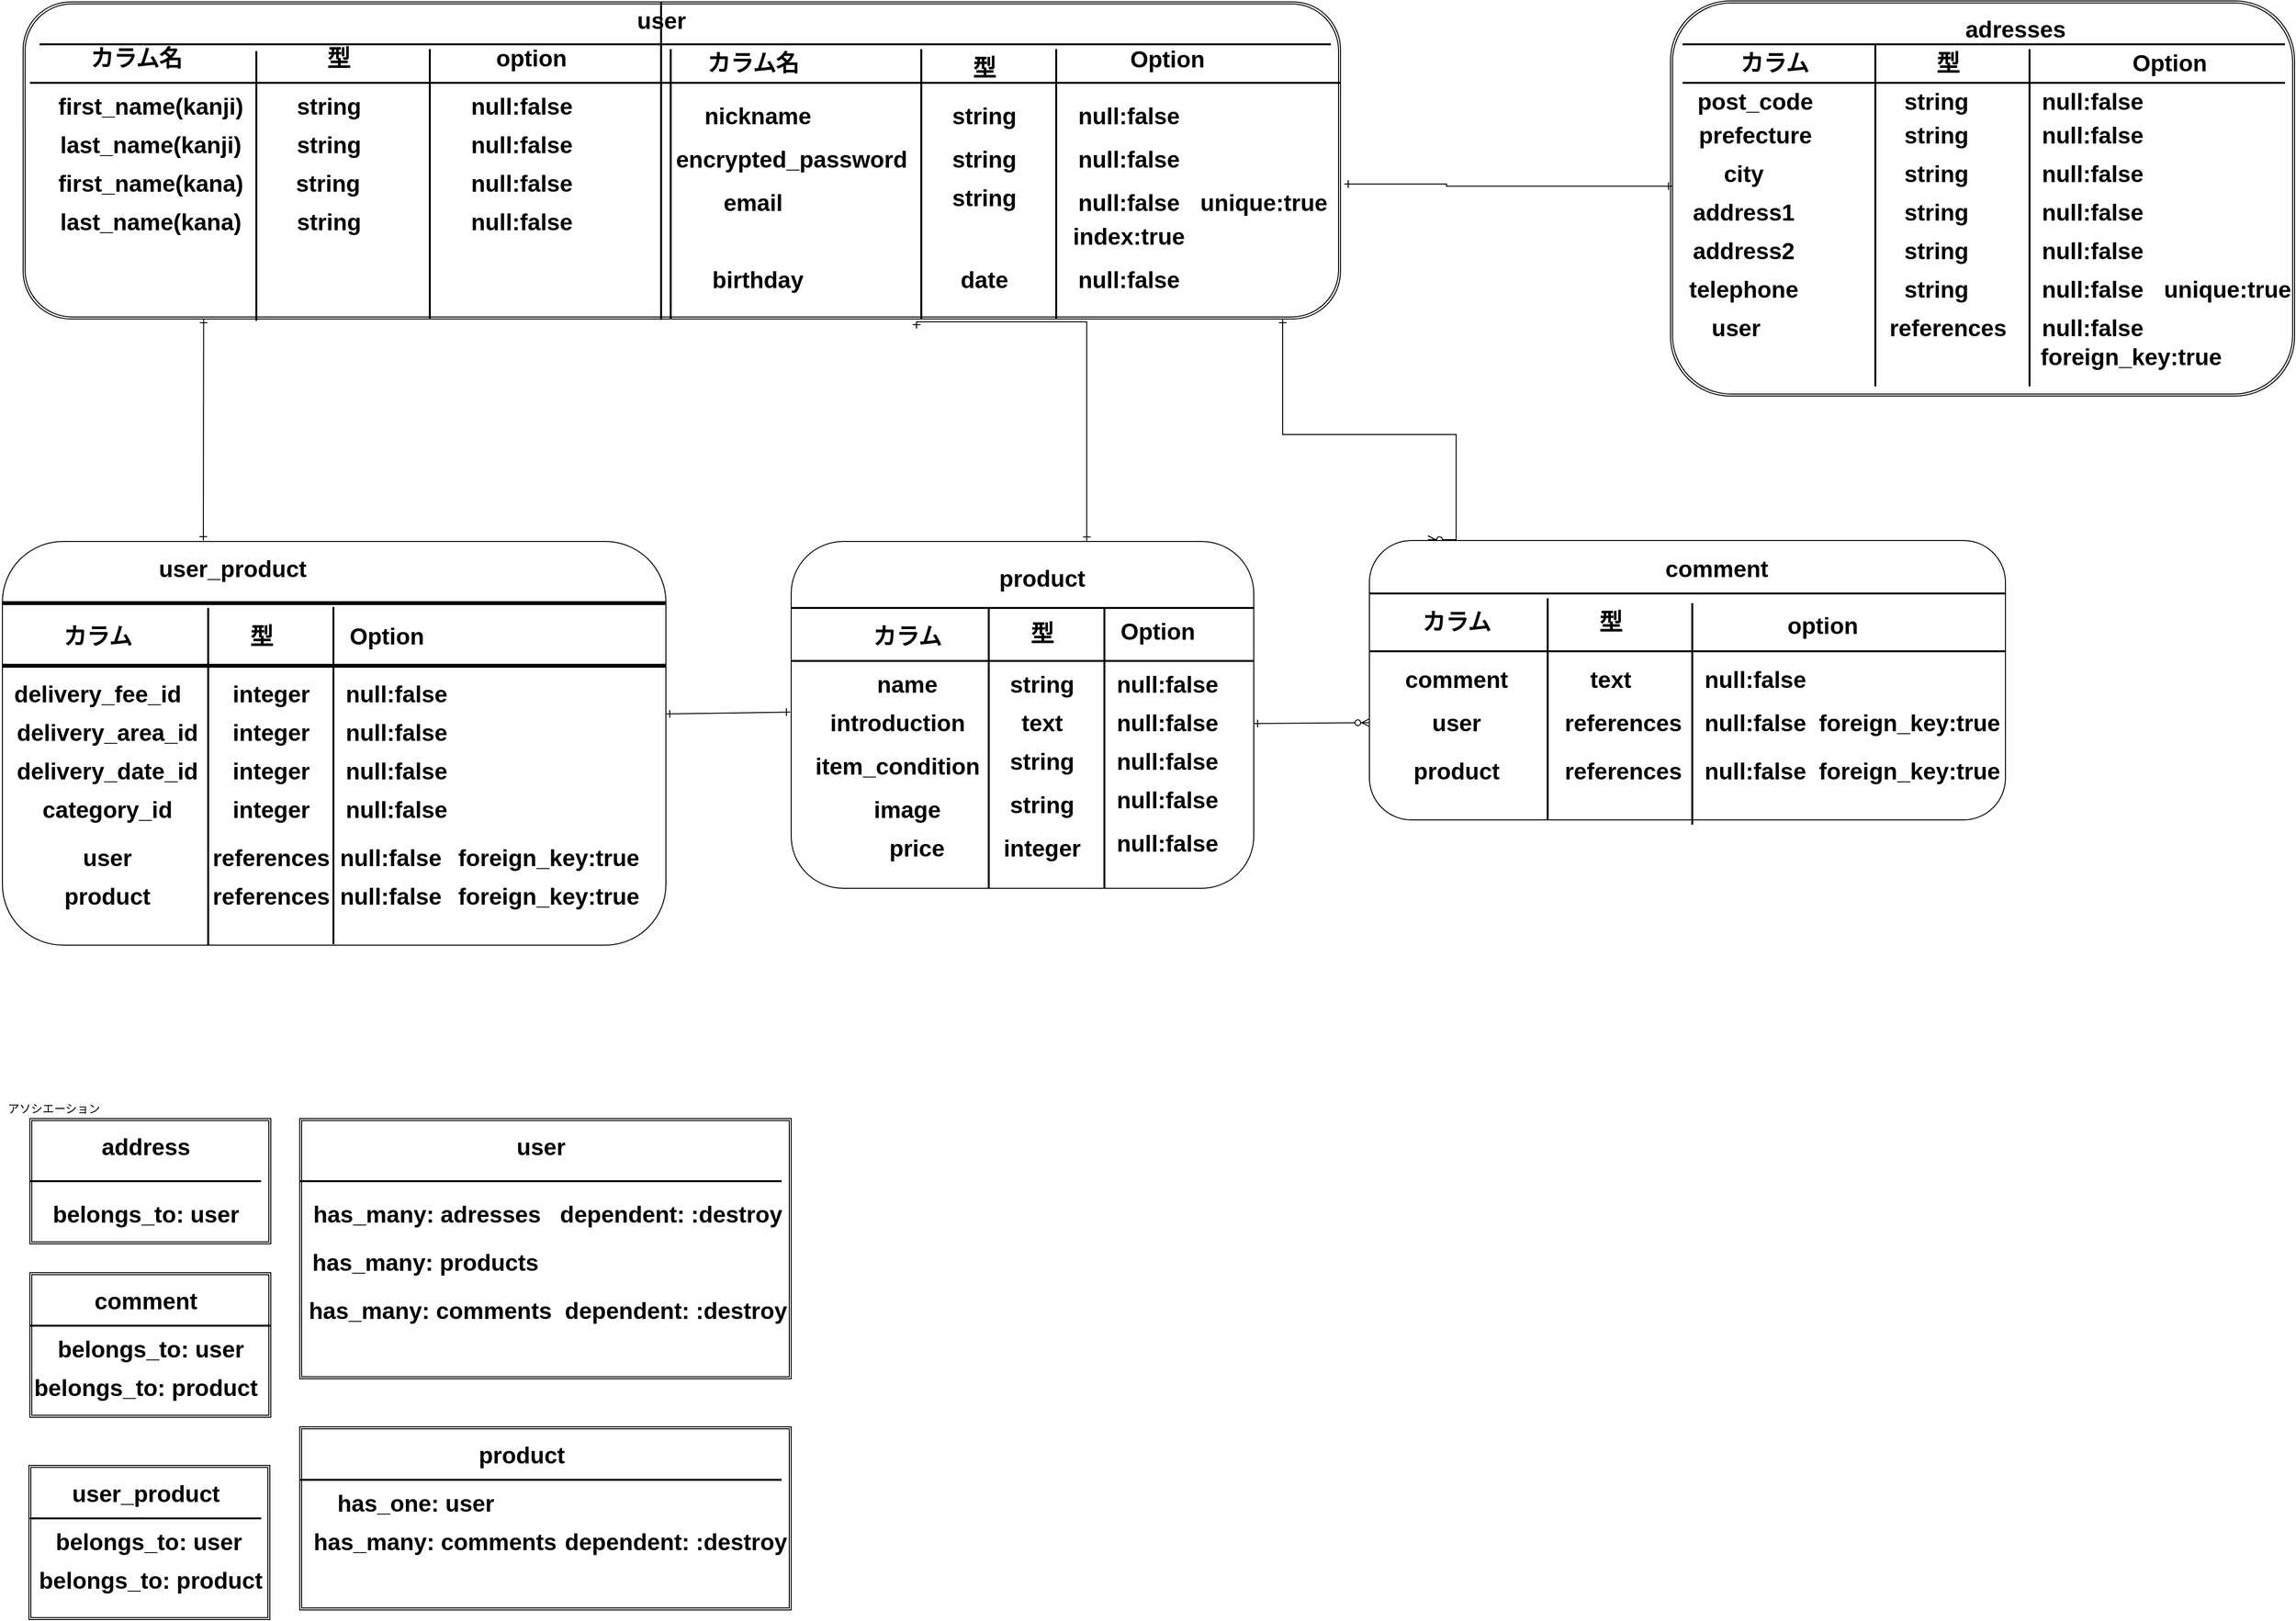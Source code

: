 <mxfile version="13.10.0" type="embed">
    <diagram id="647U5bfidk_C5RI7VSOH" name="ページ1">
        <mxGraphModel dx="568" dy="560" grid="1" gridSize="10" guides="1" tooltips="1" connect="0" arrows="0" fold="1" page="1" pageScale="1" pageWidth="827" pageHeight="1169" math="0" shadow="0">
            <root>
                <mxCell id="0"/>
                <mxCell id="1" parent="0"/>
                <mxCell id="357" value="" style="shape=ext;double=1;rounded=0;whiteSpace=wrap;html=1;" vertex="1" parent="1">
                    <mxGeometry x="40" y="1360" width="250" height="150" as="geometry"/>
                </mxCell>
                <mxCell id="343" value="" style="rounded=1;whiteSpace=wrap;html=1;" vertex="1" parent="1">
                    <mxGeometry x="11.5" y="601" width="688.5" height="419" as="geometry"/>
                </mxCell>
                <mxCell id="7" style="edgeStyle=none;sketch=0;orthogonalLoop=1;jettySize=auto;html=1;exitX=0.5;exitY=0;exitDx=0;exitDy=0;exitPerimeter=0;" parent="1" edge="1">
                    <mxGeometry relative="1" as="geometry">
                        <mxPoint x="215" y="260" as="sourcePoint"/>
                        <mxPoint x="215" y="260" as="targetPoint"/>
                    </mxGeometry>
                </mxCell>
                <mxCell id="89" value="" style="shape=ext;double=1;rounded=1;whiteSpace=wrap;html=1;" parent="1" vertex="1">
                    <mxGeometry x="33" y="41" width="1367" height="329" as="geometry"/>
                </mxCell>
                <mxCell id="90" value="" style="line;strokeWidth=2;html=1;" parent="1" vertex="1">
                    <mxGeometry x="50" y="80" width="660" height="10" as="geometry"/>
                </mxCell>
                <mxCell id="92" value="first_name(kanji)" style="text;strokeColor=none;fillColor=none;html=1;fontSize=24;fontStyle=1;verticalAlign=middle;align=center;" parent="1" vertex="1">
                    <mxGeometry x="60" y="130" width="210" height="40" as="geometry"/>
                </mxCell>
                <mxCell id="94" value="last_name(kanji)" style="text;strokeColor=none;fillColor=none;html=1;fontSize=24;fontStyle=1;verticalAlign=middle;align=center;" parent="1" vertex="1">
                    <mxGeometry x="60" y="170" width="210" height="40" as="geometry"/>
                </mxCell>
                <mxCell id="95" value="first_name(kana)" style="text;strokeColor=none;fillColor=none;html=1;fontSize=24;fontStyle=1;verticalAlign=middle;align=center;" parent="1" vertex="1">
                    <mxGeometry x="110" y="210" width="110" height="40" as="geometry"/>
                </mxCell>
                <mxCell id="96" value="last_name(kana)" style="text;strokeColor=none;fillColor=none;html=1;fontSize=24;fontStyle=1;verticalAlign=middle;align=center;" parent="1" vertex="1">
                    <mxGeometry x="112.5" y="250" width="105" height="40" as="geometry"/>
                </mxCell>
                <mxCell id="97" value="birthday" style="text;strokeColor=none;fillColor=none;html=1;fontSize=24;fontStyle=1;verticalAlign=middle;align=center;" parent="1" vertex="1">
                    <mxGeometry x="745" y="310" width="100" height="40" as="geometry"/>
                </mxCell>
                <mxCell id="102" value="" style="line;strokeWidth=2;html=1;" parent="1" vertex="1">
                    <mxGeometry x="40" y="120" width="1360" height="10" as="geometry"/>
                </mxCell>
                <mxCell id="103" value="" style="line;strokeWidth=2;direction=south;html=1;" parent="1" vertex="1">
                    <mxGeometry x="270" y="92" width="10" height="280" as="geometry"/>
                </mxCell>
                <mxCell id="104" value="カラム名" style="text;strokeColor=none;fillColor=none;html=1;fontSize=24;fontStyle=1;verticalAlign=middle;align=center;" parent="1" vertex="1">
                    <mxGeometry x="100" y="80" width="100" height="40" as="geometry"/>
                </mxCell>
                <mxCell id="106" value="型" style="text;strokeColor=none;fillColor=none;html=1;fontSize=24;fontStyle=1;verticalAlign=middle;align=center;" parent="1" vertex="1">
                    <mxGeometry x="310" y="80" width="100" height="40" as="geometry"/>
                </mxCell>
                <mxCell id="107" value="string" style="text;strokeColor=none;fillColor=none;html=1;fontSize=24;fontStyle=1;verticalAlign=middle;align=center;" parent="1" vertex="1">
                    <mxGeometry x="300" y="130" width="100" height="40" as="geometry"/>
                </mxCell>
                <mxCell id="108" value="string" style="text;strokeColor=none;fillColor=none;html=1;fontSize=24;fontStyle=1;verticalAlign=middle;align=center;" parent="1" vertex="1">
                    <mxGeometry x="300" y="170" width="100" height="40" as="geometry"/>
                </mxCell>
                <mxCell id="109" value="string" style="text;strokeColor=none;fillColor=none;html=1;fontSize=24;fontStyle=1;verticalAlign=middle;align=center;" parent="1" vertex="1">
                    <mxGeometry x="299" y="210" width="100" height="40" as="geometry"/>
                </mxCell>
                <mxCell id="110" value="string" style="text;strokeColor=none;fillColor=none;html=1;fontSize=24;fontStyle=1;verticalAlign=middle;align=center;" parent="1" vertex="1">
                    <mxGeometry x="300" y="250" width="100" height="40" as="geometry"/>
                </mxCell>
                <mxCell id="111" value="date" style="text;strokeColor=none;fillColor=none;html=1;fontSize=24;fontStyle=1;verticalAlign=middle;align=center;" parent="1" vertex="1">
                    <mxGeometry x="980" y="310" width="100" height="40" as="geometry"/>
                </mxCell>
                <mxCell id="117" value="" style="line;strokeWidth=2;direction=south;html=1;" parent="1" vertex="1">
                    <mxGeometry x="450" y="90" width="10" height="280" as="geometry"/>
                </mxCell>
                <mxCell id="119" value="option" style="text;strokeColor=none;fillColor=none;html=1;fontSize=24;fontStyle=1;verticalAlign=middle;align=center;" parent="1" vertex="1">
                    <mxGeometry x="510" y="80" width="100" height="40" as="geometry"/>
                </mxCell>
                <mxCell id="122" value="null:false" style="text;strokeColor=none;fillColor=none;html=1;fontSize=24;fontStyle=1;verticalAlign=middle;align=center;" parent="1" vertex="1">
                    <mxGeometry x="500" y="130" width="100" height="40" as="geometry"/>
                </mxCell>
                <mxCell id="123" value="null:false" style="text;strokeColor=none;fillColor=none;html=1;fontSize=24;fontStyle=1;verticalAlign=middle;align=center;" parent="1" vertex="1">
                    <mxGeometry x="500" y="170" width="100" height="40" as="geometry"/>
                </mxCell>
                <mxCell id="124" value="null:false" style="text;strokeColor=none;fillColor=none;html=1;fontSize=24;fontStyle=1;verticalAlign=middle;align=center;" parent="1" vertex="1">
                    <mxGeometry x="500" y="210" width="100" height="40" as="geometry"/>
                </mxCell>
                <mxCell id="125" value="null:false" style="text;strokeColor=none;fillColor=none;html=1;fontSize=24;fontStyle=1;verticalAlign=middle;align=center;" parent="1" vertex="1">
                    <mxGeometry x="500" y="250" width="100" height="40" as="geometry"/>
                </mxCell>
                <mxCell id="126" value="null:false" style="text;strokeColor=none;fillColor=none;html=1;fontSize=24;fontStyle=1;verticalAlign=middle;align=center;" parent="1" vertex="1">
                    <mxGeometry x="1130" y="310" width="100" height="40" as="geometry"/>
                </mxCell>
                <mxCell id="256" style="edgeStyle=orthogonalEdgeStyle;rounded=0;orthogonalLoop=1;jettySize=auto;html=1;entryX=0.092;entryY=-0.003;entryDx=0;entryDy=0;entryPerimeter=0;startArrow=ERone;startFill=0;endArrow=ERzeroToMany;endFill=1;" parent="1" edge="1" target="198">
                    <mxGeometry relative="1" as="geometry">
                        <mxPoint x="1340" y="370" as="sourcePoint"/>
                        <mxPoint x="1340" y="583.87" as="targetPoint"/>
                        <Array as="points">
                            <mxPoint x="1340" y="490"/>
                            <mxPoint x="1520" y="490"/>
                        </Array>
                    </mxGeometry>
                </mxCell>
                <mxCell id="137" value="" style="line;strokeWidth=2;html=1;" parent="1" vertex="1">
                    <mxGeometry x="710" y="80" width="680" height="10" as="geometry"/>
                </mxCell>
                <mxCell id="138" value="nickname" style="text;strokeColor=none;fillColor=none;html=1;fontSize=24;fontStyle=1;verticalAlign=middle;align=center;" parent="1" vertex="1">
                    <mxGeometry x="745" y="140" width="100" height="40" as="geometry"/>
                </mxCell>
                <mxCell id="140" value="email" style="text;strokeColor=none;fillColor=none;html=1;fontSize=24;fontStyle=1;verticalAlign=middle;align=center;" parent="1" vertex="1">
                    <mxGeometry x="740" y="230" width="100" height="40" as="geometry"/>
                </mxCell>
                <mxCell id="255" style="edgeStyle=orthogonalEdgeStyle;rounded=0;orthogonalLoop=1;jettySize=auto;html=1;entryX=0.639;entryY=-0.002;entryDx=0;entryDy=0;entryPerimeter=0;startArrow=ERone;startFill=0;endArrow=ERone;endFill=0;" parent="1" target="196" edge="1">
                    <mxGeometry relative="1" as="geometry">
                        <mxPoint x="960" y="380" as="sourcePoint"/>
                        <Array as="points">
                            <mxPoint x="960" y="373"/>
                        </Array>
                    </mxGeometry>
                </mxCell>
                <mxCell id="141" value="" style="line;strokeWidth=2;direction=south;html=1;" parent="1" vertex="1">
                    <mxGeometry x="960" y="90" width="10" height="280" as="geometry"/>
                </mxCell>
                <mxCell id="144" value="string" style="text;strokeColor=none;fillColor=none;html=1;fontSize=24;fontStyle=1;verticalAlign=middle;align=center;" parent="1" vertex="1">
                    <mxGeometry x="980" y="140" width="100" height="40" as="geometry"/>
                </mxCell>
                <mxCell id="145" value="string" style="text;strokeColor=none;fillColor=none;html=1;fontSize=24;fontStyle=1;verticalAlign=middle;align=center;" parent="1" vertex="1">
                    <mxGeometry x="980" y="185" width="100" height="40" as="geometry"/>
                </mxCell>
                <mxCell id="146" value="string" style="text;strokeColor=none;fillColor=none;html=1;fontSize=24;fontStyle=1;verticalAlign=middle;align=center;rotation=0;" parent="1" vertex="1">
                    <mxGeometry x="980" y="225" width="100" height="40" as="geometry"/>
                </mxCell>
                <mxCell id="147" value="" style="line;strokeWidth=2;direction=south;html=1;" parent="1" vertex="1">
                    <mxGeometry x="1100" y="90" width="10" height="280" as="geometry"/>
                </mxCell>
                <mxCell id="149" value="null:false" style="text;strokeColor=none;fillColor=none;html=1;fontSize=24;fontStyle=1;verticalAlign=middle;align=center;" parent="1" vertex="1">
                    <mxGeometry x="1130" y="140" width="100" height="40" as="geometry"/>
                </mxCell>
                <mxCell id="151" value="null:false" style="text;strokeColor=none;fillColor=none;html=1;fontSize=24;fontStyle=1;verticalAlign=middle;align=center;" parent="1" vertex="1">
                    <mxGeometry x="1130" y="230" width="100" height="40" as="geometry"/>
                </mxCell>
                <mxCell id="152" value="unique:true" style="text;strokeColor=none;fillColor=none;html=1;fontSize=24;fontStyle=1;verticalAlign=middle;align=center;" parent="1" vertex="1">
                    <mxGeometry x="1270" y="230" width="100" height="40" as="geometry"/>
                </mxCell>
                <mxCell id="153" value="" style="shape=ext;double=1;rounded=1;whiteSpace=wrap;html=1;" parent="1" vertex="1">
                    <mxGeometry x="1742.5" y="40" width="647.5" height="410" as="geometry"/>
                </mxCell>
                <mxCell id="154" value="" style="line;strokeWidth=2;html=1;" parent="1" vertex="1">
                    <mxGeometry x="1755" y="80" width="625" height="10" as="geometry"/>
                </mxCell>
                <mxCell id="155" value="adresses" style="text;strokeColor=none;fillColor=none;html=1;fontSize=24;fontStyle=1;verticalAlign=middle;align=center;" parent="1" vertex="1">
                    <mxGeometry x="2050" y="50" width="100" height="40" as="geometry"/>
                </mxCell>
                <mxCell id="157" value="" style="line;strokeWidth=2;html=1;" parent="1" vertex="1">
                    <mxGeometry x="1755" y="120" width="625" height="10" as="geometry"/>
                </mxCell>
                <mxCell id="159" value="prefecture" style="text;strokeColor=none;fillColor=none;html=1;fontSize=24;fontStyle=1;verticalAlign=middle;align=center;" parent="1" vertex="1">
                    <mxGeometry x="1780" y="160" width="100" height="40" as="geometry"/>
                </mxCell>
                <mxCell id="195" style="edgeStyle=orthogonalEdgeStyle;rounded=0;orthogonalLoop=1;jettySize=auto;html=1;startArrow=ERone;startFill=0;exitX=0.003;exitY=0.469;exitDx=0;exitDy=0;exitPerimeter=0;endArrow=ERone;endFill=0;" parent="1" source="153" edge="1">
                    <mxGeometry relative="1" as="geometry">
                        <mxPoint x="1740" y="255" as="sourcePoint"/>
                        <mxPoint x="1404" y="230" as="targetPoint"/>
                        <Array as="points">
                            <mxPoint x="1510" y="232"/>
                            <mxPoint x="1510" y="230"/>
                        </Array>
                    </mxGeometry>
                </mxCell>
                <mxCell id="160" value="city" style="text;strokeColor=none;fillColor=none;html=1;fontSize=24;fontStyle=1;verticalAlign=middle;align=center;" parent="1" vertex="1">
                    <mxGeometry x="1768" y="200" width="100" height="40" as="geometry"/>
                </mxCell>
                <mxCell id="161" value="address1" style="text;strokeColor=none;fillColor=none;html=1;fontSize=24;fontStyle=1;verticalAlign=middle;align=center;" parent="1" vertex="1">
                    <mxGeometry x="1768" y="240" width="100" height="40" as="geometry"/>
                </mxCell>
                <mxCell id="162" value="address2" style="text;strokeColor=none;fillColor=none;html=1;fontSize=24;fontStyle=1;verticalAlign=middle;align=center;" parent="1" vertex="1">
                    <mxGeometry x="1768" y="280" width="100" height="40" as="geometry"/>
                </mxCell>
                <mxCell id="163" value="telephone" style="text;strokeColor=none;fillColor=none;html=1;fontSize=24;fontStyle=1;verticalAlign=middle;align=center;" parent="1" vertex="1">
                    <mxGeometry x="1768" y="320" width="100" height="40" as="geometry"/>
                </mxCell>
                <mxCell id="164" value="カラム" style="text;strokeColor=none;fillColor=none;html=1;fontSize=24;fontStyle=1;verticalAlign=middle;align=center;" parent="1" vertex="1">
                    <mxGeometry x="1800" y="85" width="100" height="40" as="geometry"/>
                </mxCell>
                <mxCell id="165" value="" style="line;strokeWidth=2;direction=south;html=1;" parent="1" vertex="1">
                    <mxGeometry x="1950" y="85" width="10" height="355" as="geometry"/>
                </mxCell>
                <mxCell id="166" value="型" style="text;strokeColor=none;fillColor=none;html=1;fontSize=24;fontStyle=1;verticalAlign=middle;align=center;" parent="1" vertex="1">
                    <mxGeometry x="1980" y="85" width="100" height="40" as="geometry"/>
                </mxCell>
                <mxCell id="169" value="string" style="text;strokeColor=none;fillColor=none;html=1;fontSize=24;fontStyle=1;verticalAlign=middle;align=center;" parent="1" vertex="1">
                    <mxGeometry x="1968" y="240" width="100" height="40" as="geometry"/>
                </mxCell>
                <mxCell id="170" value="string" style="text;strokeColor=none;fillColor=none;html=1;fontSize=24;fontStyle=1;verticalAlign=middle;align=center;" parent="1" vertex="1">
                    <mxGeometry x="1968" y="160" width="100" height="40" as="geometry"/>
                </mxCell>
                <mxCell id="171" value="string" style="text;strokeColor=none;fillColor=none;html=1;fontSize=24;fontStyle=1;verticalAlign=middle;align=center;" parent="1" vertex="1">
                    <mxGeometry x="1968" y="200" width="100" height="40" as="geometry"/>
                </mxCell>
                <mxCell id="172" value="string" style="text;strokeColor=none;fillColor=none;html=1;fontSize=24;fontStyle=1;verticalAlign=middle;align=center;" parent="1" vertex="1">
                    <mxGeometry x="1968" y="280" width="100" height="40" as="geometry"/>
                </mxCell>
                <mxCell id="174" value="" style="line;strokeWidth=2;direction=south;html=1;" parent="1" vertex="1">
                    <mxGeometry x="2110" y="90" width="10" height="350" as="geometry"/>
                </mxCell>
                <mxCell id="175" value="user" style="text;strokeColor=none;fillColor=none;html=1;fontSize=24;fontStyle=1;verticalAlign=middle;align=center;" parent="1" vertex="1">
                    <mxGeometry x="1760" y="360" width="100" height="40" as="geometry"/>
                </mxCell>
                <mxCell id="176" value="references" style="text;strokeColor=none;fillColor=none;html=1;fontSize=24;fontStyle=1;verticalAlign=middle;align=center;" parent="1" vertex="1">
                    <mxGeometry x="1980" y="360" width="100" height="40" as="geometry"/>
                </mxCell>
                <mxCell id="178" value="Option" style="text;strokeColor=none;fillColor=none;html=1;fontSize=24;fontStyle=1;verticalAlign=middle;align=center;" parent="1" vertex="1">
                    <mxGeometry x="2210" y="85" width="100" height="40" as="geometry"/>
                </mxCell>
                <mxCell id="179" value="null:false" style="text;strokeColor=none;fillColor=none;html=1;fontSize=24;fontStyle=1;verticalAlign=middle;align=center;" parent="1" vertex="1">
                    <mxGeometry x="2130" y="125" width="100" height="40" as="geometry"/>
                </mxCell>
                <mxCell id="180" value="null:false" style="text;strokeColor=none;fillColor=none;html=1;fontSize=24;fontStyle=1;verticalAlign=middle;align=center;" parent="1" vertex="1">
                    <mxGeometry x="2130" y="160" width="100" height="40" as="geometry"/>
                </mxCell>
                <mxCell id="181" value="null:false" style="text;strokeColor=none;fillColor=none;html=1;fontSize=24;fontStyle=1;verticalAlign=middle;align=center;" parent="1" vertex="1">
                    <mxGeometry x="2130" y="200" width="100" height="40" as="geometry"/>
                </mxCell>
                <mxCell id="184" value="null:false" style="text;strokeColor=none;fillColor=none;html=1;fontSize=24;fontStyle=1;verticalAlign=middle;align=center;" parent="1" vertex="1">
                    <mxGeometry x="2130" y="360" width="100" height="40" as="geometry"/>
                </mxCell>
                <mxCell id="185" value="unique:true" style="text;strokeColor=none;fillColor=none;html=1;fontSize=24;fontStyle=1;verticalAlign=middle;align=center;" parent="1" vertex="1">
                    <mxGeometry x="2270" y="320" width="100" height="40" as="geometry"/>
                </mxCell>
                <mxCell id="196" value="" style="rounded=1;whiteSpace=wrap;html=1;" parent="1" vertex="1">
                    <mxGeometry x="830" y="601" width="480" height="360" as="geometry"/>
                </mxCell>
                <mxCell id="198" value="" style="rounded=1;whiteSpace=wrap;html=1;" parent="1" vertex="1">
                    <mxGeometry x="1430" y="600" width="660" height="290" as="geometry"/>
                </mxCell>
                <mxCell id="199" value="" style="line;strokeWidth=2;html=1;" parent="1" vertex="1">
                    <mxGeometry x="1430" y="650" width="660" height="10" as="geometry"/>
                </mxCell>
                <mxCell id="200" value="comment" style="text;strokeColor=none;fillColor=none;html=1;fontSize=24;fontStyle=1;verticalAlign=middle;align=center;" parent="1" vertex="1">
                    <mxGeometry x="1740" y="610" width="100" height="40" as="geometry"/>
                </mxCell>
                <mxCell id="201" value="" style="line;strokeWidth=2;html=1;" parent="1" vertex="1">
                    <mxGeometry x="1430" y="710" width="660" height="10" as="geometry"/>
                </mxCell>
                <mxCell id="202" value="カラム" style="text;strokeColor=none;fillColor=none;html=1;fontSize=24;fontStyle=1;verticalAlign=middle;align=center;" parent="1" vertex="1">
                    <mxGeometry x="1470" y="665" width="100" height="40" as="geometry"/>
                </mxCell>
                <mxCell id="203" value="comment" style="text;strokeColor=none;fillColor=none;html=1;fontSize=24;fontStyle=1;verticalAlign=middle;align=center;" parent="1" vertex="1">
                    <mxGeometry x="1470" y="725" width="100" height="40" as="geometry"/>
                </mxCell>
                <mxCell id="204" value="user" style="text;strokeColor=none;fillColor=none;html=1;fontSize=24;fontStyle=1;verticalAlign=middle;align=center;" parent="1" vertex="1">
                    <mxGeometry x="1470" y="770" width="100" height="40" as="geometry"/>
                </mxCell>
                <mxCell id="205" value="product" style="text;strokeColor=none;fillColor=none;html=1;fontSize=24;fontStyle=1;verticalAlign=middle;align=center;" parent="1" vertex="1">
                    <mxGeometry x="1470" y="820" width="100" height="40" as="geometry"/>
                </mxCell>
                <mxCell id="206" value="" style="line;strokeWidth=2;direction=south;html=1;" parent="1" vertex="1">
                    <mxGeometry x="1610" y="660" width="10" height="230" as="geometry"/>
                </mxCell>
                <mxCell id="207" value="型" style="text;strokeColor=none;fillColor=none;html=1;fontSize=24;fontStyle=1;verticalAlign=middle;align=center;" parent="1" vertex="1">
                    <mxGeometry x="1630" y="665" width="100" height="40" as="geometry"/>
                </mxCell>
                <mxCell id="208" value="text" style="text;strokeColor=none;fillColor=none;html=1;fontSize=24;fontStyle=1;verticalAlign=middle;align=center;" parent="1" vertex="1">
                    <mxGeometry x="1630" y="725" width="100" height="40" as="geometry"/>
                </mxCell>
                <mxCell id="209" value="references" style="text;strokeColor=none;fillColor=none;html=1;fontSize=24;fontStyle=1;verticalAlign=middle;align=center;" parent="1" vertex="1">
                    <mxGeometry x="1642.5" y="770" width="100" height="40" as="geometry"/>
                </mxCell>
                <mxCell id="210" value="references" style="text;strokeColor=none;fillColor=none;html=1;fontSize=24;fontStyle=1;verticalAlign=middle;align=center;" parent="1" vertex="1">
                    <mxGeometry x="1642.5" y="820" width="100" height="40" as="geometry"/>
                </mxCell>
                <mxCell id="211" value="" style="line;strokeWidth=2;direction=south;html=1;" parent="1" vertex="1">
                    <mxGeometry x="1760" y="665" width="10" height="230" as="geometry"/>
                </mxCell>
                <mxCell id="212" value="option" style="text;strokeColor=none;fillColor=none;html=1;fontSize=24;fontStyle=1;verticalAlign=middle;align=center;" parent="1" vertex="1">
                    <mxGeometry x="1850" y="669" width="100" height="40" as="geometry"/>
                </mxCell>
                <mxCell id="213" value="null:false" style="text;strokeColor=none;fillColor=none;html=1;fontSize=24;fontStyle=1;verticalAlign=middle;align=center;" parent="1" vertex="1">
                    <mxGeometry x="1780" y="725" width="100" height="40" as="geometry"/>
                </mxCell>
                <mxCell id="214" value="" style="line;strokeWidth=2;html=1;" parent="1" vertex="1">
                    <mxGeometry x="830" y="665" width="480" height="10" as="geometry"/>
                </mxCell>
                <mxCell id="215" value="product" style="text;strokeColor=none;fillColor=none;html=1;fontSize=24;fontStyle=1;verticalAlign=middle;align=center;" parent="1" vertex="1">
                    <mxGeometry x="1040" y="620" width="100" height="40" as="geometry"/>
                </mxCell>
                <mxCell id="216" value="Option" style="text;strokeColor=none;fillColor=none;html=1;fontSize=24;fontStyle=1;verticalAlign=middle;align=center;" parent="1" vertex="1">
                    <mxGeometry x="1160" y="677" width="100" height="35" as="geometry"/>
                </mxCell>
                <mxCell id="217" value="" style="line;strokeWidth=2;html=1;" parent="1" vertex="1">
                    <mxGeometry x="830" y="720" width="480" height="10" as="geometry"/>
                </mxCell>
                <mxCell id="218" value="name" style="text;strokeColor=none;fillColor=none;html=1;fontSize=24;fontStyle=1;verticalAlign=middle;align=center;" parent="1" vertex="1">
                    <mxGeometry x="900" y="730" width="100" height="40" as="geometry"/>
                </mxCell>
                <mxCell id="219" value="introduction" style="text;strokeColor=none;fillColor=none;html=1;fontSize=24;fontStyle=1;verticalAlign=middle;align=center;" parent="1" vertex="1">
                    <mxGeometry x="890" y="770" width="100" height="40" as="geometry"/>
                </mxCell>
                <mxCell id="221" value="item_condition" style="text;strokeColor=none;fillColor=none;html=1;fontSize=24;fontStyle=1;verticalAlign=middle;align=center;" parent="1" vertex="1">
                    <mxGeometry x="890" y="815" width="100" height="40" as="geometry"/>
                </mxCell>
                <mxCell id="222" value="category_id" style="text;strokeColor=none;fillColor=none;html=1;fontSize=24;fontStyle=1;verticalAlign=middle;align=center;" parent="1" vertex="1">
                    <mxGeometry x="70" y="860" width="100" height="40" as="geometry"/>
                </mxCell>
                <mxCell id="223" value="delivery_fee_id" style="text;strokeColor=none;fillColor=none;html=1;fontSize=24;fontStyle=1;verticalAlign=middle;align=center;" parent="1" vertex="1">
                    <mxGeometry x="60" y="740" width="100" height="40" as="geometry"/>
                </mxCell>
                <mxCell id="224" value="カラム" style="text;strokeColor=none;fillColor=none;html=1;fontSize=24;fontStyle=1;verticalAlign=middle;align=center;" parent="1" vertex="1">
                    <mxGeometry x="900" y="682" width="100" height="35" as="geometry"/>
                </mxCell>
                <mxCell id="225" value="delivery_area_id" style="text;strokeColor=none;fillColor=none;html=1;fontSize=24;fontStyle=1;verticalAlign=middle;align=center;" parent="1" vertex="1">
                    <mxGeometry x="70" y="780" width="100" height="40" as="geometry"/>
                </mxCell>
                <mxCell id="226" value="price" style="text;strokeColor=none;fillColor=none;html=1;fontSize=24;fontStyle=1;verticalAlign=middle;align=center;" parent="1" vertex="1">
                    <mxGeometry x="910" y="900" width="100" height="40" as="geometry"/>
                </mxCell>
                <mxCell id="227" value="image" style="text;strokeColor=none;fillColor=none;html=1;fontSize=24;fontStyle=1;verticalAlign=middle;align=center;" parent="1" vertex="1">
                    <mxGeometry x="900" y="860" width="100" height="40" as="geometry"/>
                </mxCell>
                <mxCell id="229" value="" style="line;strokeWidth=2;direction=south;html=1;" parent="1" vertex="1">
                    <mxGeometry x="1030" y="671" width="10" height="290" as="geometry"/>
                </mxCell>
                <mxCell id="230" value="" style="line;strokeWidth=2;direction=south;html=1;" parent="1" vertex="1">
                    <mxGeometry x="1150" y="671" width="10" height="290" as="geometry"/>
                </mxCell>
                <mxCell id="231" value="型" style="text;strokeColor=none;fillColor=none;html=1;fontSize=24;fontStyle=1;verticalAlign=middle;align=center;" parent="1" vertex="1">
                    <mxGeometry x="1040" y="677" width="100" height="40" as="geometry"/>
                </mxCell>
                <mxCell id="232" value="string" style="text;strokeColor=none;fillColor=none;html=1;fontSize=24;fontStyle=1;verticalAlign=middle;align=center;" parent="1" vertex="1">
                    <mxGeometry x="1040" y="730" width="100" height="40" as="geometry"/>
                </mxCell>
                <mxCell id="233" value="text" style="text;strokeColor=none;fillColor=none;html=1;fontSize=24;fontStyle=1;verticalAlign=middle;align=center;" parent="1" vertex="1">
                    <mxGeometry x="1040" y="770" width="100" height="40" as="geometry"/>
                </mxCell>
                <mxCell id="235" value="string" style="text;strokeColor=none;fillColor=none;html=1;fontSize=24;fontStyle=1;verticalAlign=middle;align=center;" parent="1" vertex="1">
                    <mxGeometry x="1040" y="810" width="100" height="40" as="geometry"/>
                </mxCell>
                <mxCell id="241" value="integer" style="text;strokeColor=none;fillColor=none;html=1;fontSize=24;fontStyle=1;verticalAlign=middle;align=center;" parent="1" vertex="1">
                    <mxGeometry x="1040" y="900" width="100" height="40" as="geometry"/>
                </mxCell>
                <mxCell id="242" value="string" style="text;strokeColor=none;fillColor=none;html=1;fontSize=24;fontStyle=1;verticalAlign=middle;align=center;" parent="1" vertex="1">
                    <mxGeometry x="1040" y="855" width="100" height="40" as="geometry"/>
                </mxCell>
                <mxCell id="243" value="null:false" style="text;strokeColor=none;fillColor=none;html=1;fontSize=24;fontStyle=1;verticalAlign=middle;align=center;" parent="1" vertex="1">
                    <mxGeometry x="1170" y="730" width="100" height="40" as="geometry"/>
                </mxCell>
                <mxCell id="244" value="null:false" style="text;strokeColor=none;fillColor=none;html=1;fontSize=24;fontStyle=1;verticalAlign=middle;align=center;" parent="1" vertex="1">
                    <mxGeometry x="1170" y="770" width="100" height="40" as="geometry"/>
                </mxCell>
                <mxCell id="245" value="null:false" style="text;strokeColor=none;fillColor=none;html=1;fontSize=24;fontStyle=1;verticalAlign=middle;align=center;" parent="1" vertex="1">
                    <mxGeometry x="370" y="825" width="100" height="30" as="geometry"/>
                </mxCell>
                <mxCell id="246" value="null:false" style="text;strokeColor=none;fillColor=none;html=1;fontSize=24;fontStyle=1;verticalAlign=middle;align=center;" parent="1" vertex="1">
                    <mxGeometry x="1170" y="810" width="100" height="40" as="geometry"/>
                </mxCell>
                <mxCell id="247" value="null:false" style="text;strokeColor=none;fillColor=none;html=1;fontSize=24;fontStyle=1;verticalAlign=middle;align=center;" parent="1" vertex="1">
                    <mxGeometry x="1170" y="850" width="100" height="40" as="geometry"/>
                </mxCell>
                <mxCell id="248" value="null:false" style="text;strokeColor=none;fillColor=none;html=1;fontSize=24;fontStyle=1;verticalAlign=middle;align=center;" parent="1" vertex="1">
                    <mxGeometry x="370" y="780" width="100" height="40" as="geometry"/>
                </mxCell>
                <mxCell id="249" value="null:false" style="text;strokeColor=none;fillColor=none;html=1;fontSize=24;fontStyle=1;verticalAlign=middle;align=center;" parent="1" vertex="1">
                    <mxGeometry x="1170" y="895" width="100" height="40" as="geometry"/>
                </mxCell>
                <mxCell id="252" value="null:false" style="text;strokeColor=none;fillColor=none;html=1;fontSize=24;fontStyle=1;verticalAlign=middle;align=center;" parent="1" vertex="1">
                    <mxGeometry x="370" y="740" width="100" height="40" as="geometry"/>
                </mxCell>
                <mxCell id="258" value="null:false" style="text;strokeColor=none;fillColor=none;html=1;fontSize=24;fontStyle=1;verticalAlign=middle;align=center;" parent="1" vertex="1">
                    <mxGeometry x="1780" y="770" width="100" height="40" as="geometry"/>
                </mxCell>
                <mxCell id="259" value="null:false" style="text;strokeColor=none;fillColor=none;html=1;fontSize=24;fontStyle=1;verticalAlign=middle;align=center;" parent="1" vertex="1">
                    <mxGeometry x="1780" y="820" width="100" height="40" as="geometry"/>
                </mxCell>
                <mxCell id="260" value="foreign_key:true" style="text;strokeColor=none;fillColor=none;html=1;fontSize=24;fontStyle=1;verticalAlign=middle;align=center;" parent="1" vertex="1">
                    <mxGeometry x="1940" y="770" width="100" height="40" as="geometry"/>
                </mxCell>
                <mxCell id="261" value="foreign_key:true" style="text;strokeColor=none;fillColor=none;html=1;fontSize=24;fontStyle=1;verticalAlign=middle;align=center;" parent="1" vertex="1">
                    <mxGeometry x="1940" y="820" width="100" height="40" as="geometry"/>
                </mxCell>
                <mxCell id="262" value="index:true" style="text;strokeColor=none;fillColor=none;html=1;fontSize=24;fontStyle=1;verticalAlign=middle;align=center;" parent="1" vertex="1">
                    <mxGeometry x="1130" y="265" width="100" height="40" as="geometry"/>
                </mxCell>
                <mxCell id="265" value="foreign_key:true" style="text;strokeColor=none;fillColor=none;html=1;fontSize=24;fontStyle=1;verticalAlign=middle;align=center;" parent="1" vertex="1">
                    <mxGeometry x="2170" y="390" width="100" height="40" as="geometry"/>
                </mxCell>
                <mxCell id="266" value="post_code" style="text;strokeColor=none;fillColor=none;html=1;fontSize=24;fontStyle=1;verticalAlign=middle;align=center;" parent="1" vertex="1">
                    <mxGeometry x="1780" y="125" width="100" height="40" as="geometry"/>
                </mxCell>
                <mxCell id="270" value="アソシエーション" style="text;html=1;strokeColor=none;fillColor=none;align=center;verticalAlign=middle;whiteSpace=wrap;rounded=0;" parent="1" vertex="1">
                    <mxGeometry x="10" y="1180" width="110" height="20" as="geometry"/>
                </mxCell>
                <mxCell id="296" value="" style="shape=ext;double=1;rounded=0;whiteSpace=wrap;html=1;" parent="1" vertex="1">
                    <mxGeometry x="40" y="1200" width="250" height="130" as="geometry"/>
                </mxCell>
                <mxCell id="297" value="address" style="text;strokeColor=none;fillColor=none;html=1;fontSize=24;fontStyle=1;verticalAlign=middle;align=center;" parent="1" vertex="1">
                    <mxGeometry x="110" y="1210" width="100" height="40" as="geometry"/>
                </mxCell>
                <mxCell id="298" value="" style="line;strokeWidth=2;html=1;" parent="1" vertex="1">
                    <mxGeometry x="40" y="1260" width="240" height="10" as="geometry"/>
                </mxCell>
                <mxCell id="299" value="belongs_to: user" style="text;strokeColor=none;fillColor=none;html=1;fontSize=24;fontStyle=1;verticalAlign=middle;align=center;" parent="1" vertex="1">
                    <mxGeometry x="110" y="1280" width="100" height="40" as="geometry"/>
                </mxCell>
                <mxCell id="300" value="" style="shape=ext;double=1;rounded=0;whiteSpace=wrap;html=1;" parent="1" vertex="1">
                    <mxGeometry x="39" y="1560" width="250" height="160" as="geometry"/>
                </mxCell>
                <mxCell id="301" value="comment" style="text;strokeColor=none;fillColor=none;html=1;fontSize=24;fontStyle=1;verticalAlign=middle;align=center;" parent="1" vertex="1">
                    <mxGeometry x="110" y="1370" width="100" height="40" as="geometry"/>
                </mxCell>
                <mxCell id="302" value="" style="line;strokeWidth=2;html=1;" parent="1" vertex="1">
                    <mxGeometry x="40" y="1410" width="250" height="10" as="geometry"/>
                </mxCell>
                <mxCell id="303" value="belongs_to: user" style="text;strokeColor=none;fillColor=none;html=1;fontSize=24;fontStyle=1;verticalAlign=middle;align=center;" parent="1" vertex="1">
                    <mxGeometry x="115" y="1420" width="100" height="40" as="geometry"/>
                </mxCell>
                <mxCell id="304" value="belongs_to: product" style="text;strokeColor=none;fillColor=none;html=1;fontSize=24;fontStyle=1;verticalAlign=middle;align=center;" parent="1" vertex="1">
                    <mxGeometry x="110" y="1460" width="100" height="40" as="geometry"/>
                </mxCell>
                <mxCell id="305" value="" style="shape=ext;double=1;rounded=0;whiteSpace=wrap;html=1;" parent="1" vertex="1">
                    <mxGeometry x="320" y="1200" width="510" height="270" as="geometry"/>
                </mxCell>
                <mxCell id="306" value="user" style="text;strokeColor=none;fillColor=none;html=1;fontSize=24;fontStyle=1;verticalAlign=middle;align=center;" parent="1" vertex="1">
                    <mxGeometry x="520" y="1210" width="100" height="40" as="geometry"/>
                </mxCell>
                <mxCell id="307" value="" style="line;strokeWidth=2;html=1;" parent="1" vertex="1">
                    <mxGeometry x="320" y="1260" width="500" height="10" as="geometry"/>
                </mxCell>
                <mxCell id="310" value="has_many: adresses&amp;nbsp;" style="text;strokeColor=none;fillColor=none;html=1;fontSize=24;fontStyle=1;verticalAlign=middle;align=center;" parent="1" vertex="1">
                    <mxGeometry x="405" y="1280" width="100" height="40" as="geometry"/>
                </mxCell>
                <mxCell id="319" value="has_many: products" style="text;strokeColor=none;fillColor=none;html=1;fontSize=24;fontStyle=1;verticalAlign=middle;align=center;" parent="1" vertex="1">
                    <mxGeometry x="400" y="1330" width="100" height="40" as="geometry"/>
                </mxCell>
                <mxCell id="320" value="has_many: comments" style="text;strokeColor=none;fillColor=none;html=1;fontSize=24;fontStyle=1;verticalAlign=middle;align=center;" parent="1" vertex="1">
                    <mxGeometry x="405" y="1380" width="100" height="40" as="geometry"/>
                </mxCell>
                <mxCell id="321" value="" style="shape=ext;double=1;rounded=0;whiteSpace=wrap;html=1;" parent="1" vertex="1">
                    <mxGeometry x="320" y="1520" width="510" height="190" as="geometry"/>
                </mxCell>
                <mxCell id="323" value="dependent: :destroy" style="text;strokeColor=none;fillColor=none;html=1;fontSize=24;fontStyle=1;verticalAlign=middle;align=center;" parent="1" vertex="1">
                    <mxGeometry x="655" y="1280" width="100" height="40" as="geometry"/>
                </mxCell>
                <mxCell id="324" value="dependent: :destroy" style="text;strokeColor=none;fillColor=none;html=1;fontSize=24;fontStyle=1;verticalAlign=middle;align=center;" parent="1" vertex="1">
                    <mxGeometry x="660" y="1380" width="100" height="40" as="geometry"/>
                </mxCell>
                <mxCell id="325" value="product" style="text;strokeColor=none;fillColor=none;html=1;fontSize=24;fontStyle=1;verticalAlign=middle;align=center;" parent="1" vertex="1">
                    <mxGeometry x="500" y="1530" width="100" height="40" as="geometry"/>
                </mxCell>
                <mxCell id="326" value="" style="line;strokeWidth=2;html=1;" parent="1" vertex="1">
                    <mxGeometry x="320" y="1570" width="500" height="10" as="geometry"/>
                </mxCell>
                <mxCell id="327" value="has_one: user" style="text;strokeColor=none;fillColor=none;html=1;fontSize=24;fontStyle=1;verticalAlign=middle;align=center;" parent="1" vertex="1">
                    <mxGeometry x="390" y="1580" width="100" height="40" as="geometry"/>
                </mxCell>
                <mxCell id="328" value="has_many: comments" style="text;strokeColor=none;fillColor=none;html=1;fontSize=24;fontStyle=1;verticalAlign=middle;align=center;" parent="1" vertex="1">
                    <mxGeometry x="410" y="1620" width="100" height="40" as="geometry"/>
                </mxCell>
                <mxCell id="329" value="dependent: :destroy" style="text;strokeColor=none;fillColor=none;html=1;fontSize=24;fontStyle=1;verticalAlign=middle;align=center;" parent="1" vertex="1">
                    <mxGeometry x="660" y="1620" width="100" height="40" as="geometry"/>
                </mxCell>
                <mxCell id="330" value="user" style="text;strokeColor=none;fillColor=none;html=1;fontSize=24;fontStyle=1;verticalAlign=middle;align=center;" parent="1" vertex="1">
                    <mxGeometry x="645" y="41" width="100" height="40" as="geometry"/>
                </mxCell>
                <mxCell id="332" value="" style="line;strokeWidth=2;direction=south;html=1;" parent="1" vertex="1">
                    <mxGeometry x="690" y="41" width="10" height="330" as="geometry"/>
                </mxCell>
                <mxCell id="333" value="" style="line;strokeWidth=2;direction=south;html=1;" parent="1" vertex="1">
                    <mxGeometry x="700" y="90" width="10" height="280" as="geometry"/>
                </mxCell>
                <mxCell id="334" value="カラム名" style="text;strokeColor=none;fillColor=none;html=1;fontSize=24;fontStyle=1;verticalAlign=middle;align=center;" parent="1" vertex="1">
                    <mxGeometry x="740" y="85" width="100" height="40" as="geometry"/>
                </mxCell>
                <mxCell id="335" value="encrypted_password" style="text;strokeColor=none;fillColor=none;html=1;fontSize=24;fontStyle=1;verticalAlign=middle;align=center;" parent="1" vertex="1">
                    <mxGeometry x="780" y="180" width="100" height="50" as="geometry"/>
                </mxCell>
                <mxCell id="336" value="型" style="text;strokeColor=none;fillColor=none;html=1;fontSize=24;fontStyle=1;verticalAlign=middle;align=center;" parent="1" vertex="1">
                    <mxGeometry x="980" y="90" width="100" height="40" as="geometry"/>
                </mxCell>
                <mxCell id="337" value="Option" style="text;strokeColor=none;fillColor=none;html=1;fontSize=24;fontStyle=1;verticalAlign=middle;align=center;" parent="1" vertex="1">
                    <mxGeometry x="1170" y="81" width="100" height="40" as="geometry"/>
                </mxCell>
                <mxCell id="338" value="null:false" style="text;strokeColor=none;fillColor=none;html=1;fontSize=24;fontStyle=1;verticalAlign=middle;align=center;" parent="1" vertex="1">
                    <mxGeometry x="1130" y="185" width="100" height="40" as="geometry"/>
                </mxCell>
                <mxCell id="339" value="integer" style="text;strokeColor=none;fillColor=none;html=1;fontSize=24;fontStyle=1;verticalAlign=middle;align=center;" parent="1" vertex="1">
                    <mxGeometry x="240" y="780" width="100" height="40" as="geometry"/>
                </mxCell>
                <mxCell id="340" value="integer" style="text;strokeColor=none;fillColor=none;html=1;fontSize=24;fontStyle=1;verticalAlign=middle;align=center;" parent="1" vertex="1">
                    <mxGeometry x="240" y="740" width="100" height="40" as="geometry"/>
                </mxCell>
                <mxCell id="341" value="integer" style="text;strokeColor=none;fillColor=none;html=1;fontSize=24;fontStyle=1;verticalAlign=middle;align=center;" parent="1" vertex="1">
                    <mxGeometry x="240" y="820" width="100" height="40" as="geometry"/>
                </mxCell>
                <mxCell id="342" value="integer" style="text;strokeColor=none;fillColor=none;html=1;fontSize=24;fontStyle=1;verticalAlign=middle;align=center;" parent="1" vertex="1">
                    <mxGeometry x="240" y="860" width="100" height="40" as="geometry"/>
                </mxCell>
                <mxCell id="344" value="user_product" style="text;strokeColor=none;fillColor=none;html=1;fontSize=24;fontStyle=1;verticalAlign=middle;align=center;" vertex="1" parent="1">
                    <mxGeometry x="200" y="610" width="100" height="40" as="geometry"/>
                </mxCell>
                <mxCell id="345" value="" style="line;strokeWidth=4;html=1;perimeter=backbonePerimeter;points=[];outlineConnect=0;" vertex="1" parent="1">
                    <mxGeometry x="11.5" y="660" width="688.5" height="10" as="geometry"/>
                </mxCell>
                <mxCell id="346" value="" style="line;strokeWidth=4;html=1;perimeter=backbonePerimeter;points=[];outlineConnect=0;" vertex="1" parent="1">
                    <mxGeometry x="11.5" y="725" width="688.5" height="10" as="geometry"/>
                </mxCell>
                <mxCell id="347" value="カラム" style="text;strokeColor=none;fillColor=none;html=1;fontSize=24;fontStyle=1;verticalAlign=middle;align=center;" vertex="1" parent="1">
                    <mxGeometry x="60" y="680" width="100" height="40" as="geometry"/>
                </mxCell>
                <mxCell id="228" value="delivery_date_id" style="text;strokeColor=none;fillColor=none;html=1;fontSize=24;fontStyle=1;verticalAlign=middle;align=center;" parent="1" vertex="1">
                    <mxGeometry x="70" y="820" width="100" height="40" as="geometry"/>
                </mxCell>
                <mxCell id="348" value="null:false" style="text;strokeColor=none;fillColor=none;html=1;fontSize=24;fontStyle=1;verticalAlign=middle;align=center;" vertex="1" parent="1">
                    <mxGeometry x="370" y="860" width="100" height="40" as="geometry"/>
                </mxCell>
                <mxCell id="349" value="" style="line;strokeWidth=2;direction=south;html=1;" vertex="1" parent="1">
                    <mxGeometry x="220" y="670" width="10" height="350" as="geometry"/>
                </mxCell>
                <mxCell id="350" value="" style="line;strokeWidth=2;direction=south;html=1;" vertex="1" parent="1">
                    <mxGeometry x="350" y="669" width="10" height="350" as="geometry"/>
                </mxCell>
                <mxCell id="351" value="型" style="text;strokeColor=none;fillColor=none;html=1;fontSize=24;fontStyle=1;verticalAlign=middle;align=center;" vertex="1" parent="1">
                    <mxGeometry x="230" y="680" width="100" height="40" as="geometry"/>
                </mxCell>
                <mxCell id="352" value="Option" style="text;strokeColor=none;fillColor=none;html=1;fontSize=24;fontStyle=1;verticalAlign=middle;align=center;" vertex="1" parent="1">
                    <mxGeometry x="360" y="680" width="100" height="40" as="geometry"/>
                </mxCell>
                <mxCell id="355" value="" style="endArrow=ERone;html=1;entryX=0.137;entryY=1;entryDx=0;entryDy=0;entryPerimeter=0;startArrow=ERone;startFill=0;endFill=0;" edge="1" parent="1" target="89">
                    <mxGeometry width="50" height="50" relative="1" as="geometry">
                        <mxPoint x="220" y="600" as="sourcePoint"/>
                        <mxPoint x="270" y="530" as="targetPoint"/>
                        <Array as="points"/>
                    </mxGeometry>
                </mxCell>
                <mxCell id="358" value="user_product" style="text;strokeColor=none;fillColor=none;html=1;fontSize=24;fontStyle=1;verticalAlign=middle;align=center;" vertex="1" parent="1">
                    <mxGeometry x="110" y="1570" width="100" height="40" as="geometry"/>
                </mxCell>
                <mxCell id="359" value="" style="line;strokeWidth=2;html=1;" vertex="1" parent="1">
                    <mxGeometry x="40" y="1610" width="240" height="10" as="geometry"/>
                </mxCell>
                <mxCell id="360" value="belongs_to: user" style="text;strokeColor=none;fillColor=none;html=1;fontSize=24;fontStyle=1;verticalAlign=middle;align=center;" vertex="1" parent="1">
                    <mxGeometry x="112.5" y="1620" width="100" height="40" as="geometry"/>
                </mxCell>
                <mxCell id="361" value="belongs_to: product" style="text;strokeColor=none;fillColor=none;html=1;fontSize=24;fontStyle=1;verticalAlign=middle;align=center;" vertex="1" parent="1">
                    <mxGeometry x="115" y="1660" width="100" height="40" as="geometry"/>
                </mxCell>
                <mxCell id="362" value="user" style="text;strokeColor=none;fillColor=none;html=1;fontSize=24;fontStyle=1;verticalAlign=middle;align=center;" vertex="1" parent="1">
                    <mxGeometry x="70" y="910" width="100" height="40" as="geometry"/>
                </mxCell>
                <mxCell id="363" value="product" style="text;strokeColor=none;fillColor=none;html=1;fontSize=24;fontStyle=1;verticalAlign=middle;align=center;" vertex="1" parent="1">
                    <mxGeometry x="70" y="950" width="100" height="40" as="geometry"/>
                </mxCell>
                <mxCell id="364" value="references" style="text;strokeColor=none;fillColor=none;html=1;fontSize=24;fontStyle=1;verticalAlign=middle;align=center;" vertex="1" parent="1">
                    <mxGeometry x="240" y="910" width="100" height="40" as="geometry"/>
                </mxCell>
                <mxCell id="365" value="references" style="text;strokeColor=none;fillColor=none;html=1;fontSize=24;fontStyle=1;verticalAlign=middle;align=center;" vertex="1" parent="1">
                    <mxGeometry x="240" y="950" width="100" height="40" as="geometry"/>
                </mxCell>
                <mxCell id="366" value="null:false" style="text;strokeColor=none;fillColor=none;html=1;fontSize=24;fontStyle=1;verticalAlign=middle;align=center;" vertex="1" parent="1">
                    <mxGeometry x="364" y="910" width="100" height="40" as="geometry"/>
                </mxCell>
                <mxCell id="367" value="null:false" style="text;strokeColor=none;fillColor=none;html=1;fontSize=24;fontStyle=1;verticalAlign=middle;align=center;" vertex="1" parent="1">
                    <mxGeometry x="364" y="950" width="100" height="40" as="geometry"/>
                </mxCell>
                <mxCell id="368" value="foreign_key:true" style="text;strokeColor=none;fillColor=none;html=1;fontSize=24;fontStyle=1;verticalAlign=middle;align=center;" vertex="1" parent="1">
                    <mxGeometry x="520" y="910" width="115" height="40" as="geometry"/>
                </mxCell>
                <mxCell id="369" value="foreign_key:true" style="text;strokeColor=none;fillColor=none;html=1;fontSize=24;fontStyle=1;verticalAlign=middle;align=center;" vertex="1" parent="1">
                    <mxGeometry x="527.5" y="950" width="100" height="40" as="geometry"/>
                </mxCell>
                <mxCell id="370" value="" style="endArrow=ERone;html=1;entryX=-0.002;entryY=0.492;entryDx=0;entryDy=0;entryPerimeter=0;startArrow=ERone;startFill=0;endFill=0;" edge="1" parent="1" target="196">
                    <mxGeometry width="50" height="50" relative="1" as="geometry">
                        <mxPoint x="700" y="780" as="sourcePoint"/>
                        <mxPoint x="750" y="730" as="targetPoint"/>
                    </mxGeometry>
                </mxCell>
                <mxCell id="371" value="" style="endArrow=ERzeroToMany;html=1;entryX=0;entryY=0.652;entryDx=0;entryDy=0;entryPerimeter=0;startArrow=ERone;startFill=0;endFill=1;" edge="1" parent="1" target="198">
                    <mxGeometry width="50" height="50" relative="1" as="geometry">
                        <mxPoint x="1310" y="790" as="sourcePoint"/>
                        <mxPoint x="1360" y="740" as="targetPoint"/>
                    </mxGeometry>
                </mxCell>
                <mxCell id="372" value="string" style="text;strokeColor=none;fillColor=none;html=1;fontSize=24;fontStyle=1;verticalAlign=middle;align=center;" vertex="1" parent="1">
                    <mxGeometry x="1968" y="125" width="100" height="40" as="geometry"/>
                </mxCell>
                <mxCell id="373" value="string" style="text;strokeColor=none;fillColor=none;html=1;fontSize=24;fontStyle=1;verticalAlign=middle;align=center;" vertex="1" parent="1">
                    <mxGeometry x="1968" y="320" width="100" height="40" as="geometry"/>
                </mxCell>
                <mxCell id="374" value="null:false" style="text;strokeColor=none;fillColor=none;html=1;fontSize=24;fontStyle=1;verticalAlign=middle;align=center;" vertex="1" parent="1">
                    <mxGeometry x="2130" y="320" width="100" height="40" as="geometry"/>
                </mxCell>
                <mxCell id="375" value="null:false" style="text;strokeColor=none;fillColor=none;html=1;fontSize=24;fontStyle=1;verticalAlign=middle;align=center;" vertex="1" parent="1">
                    <mxGeometry x="2130" y="240" width="100" height="40" as="geometry"/>
                </mxCell>
                <mxCell id="376" value="null:false" style="text;strokeColor=none;fillColor=none;html=1;fontSize=24;fontStyle=1;verticalAlign=middle;align=center;" vertex="1" parent="1">
                    <mxGeometry x="2130" y="280" width="100" height="40" as="geometry"/>
                </mxCell>
            </root>
        </mxGraphModel>
    </diagram>
</mxfile>